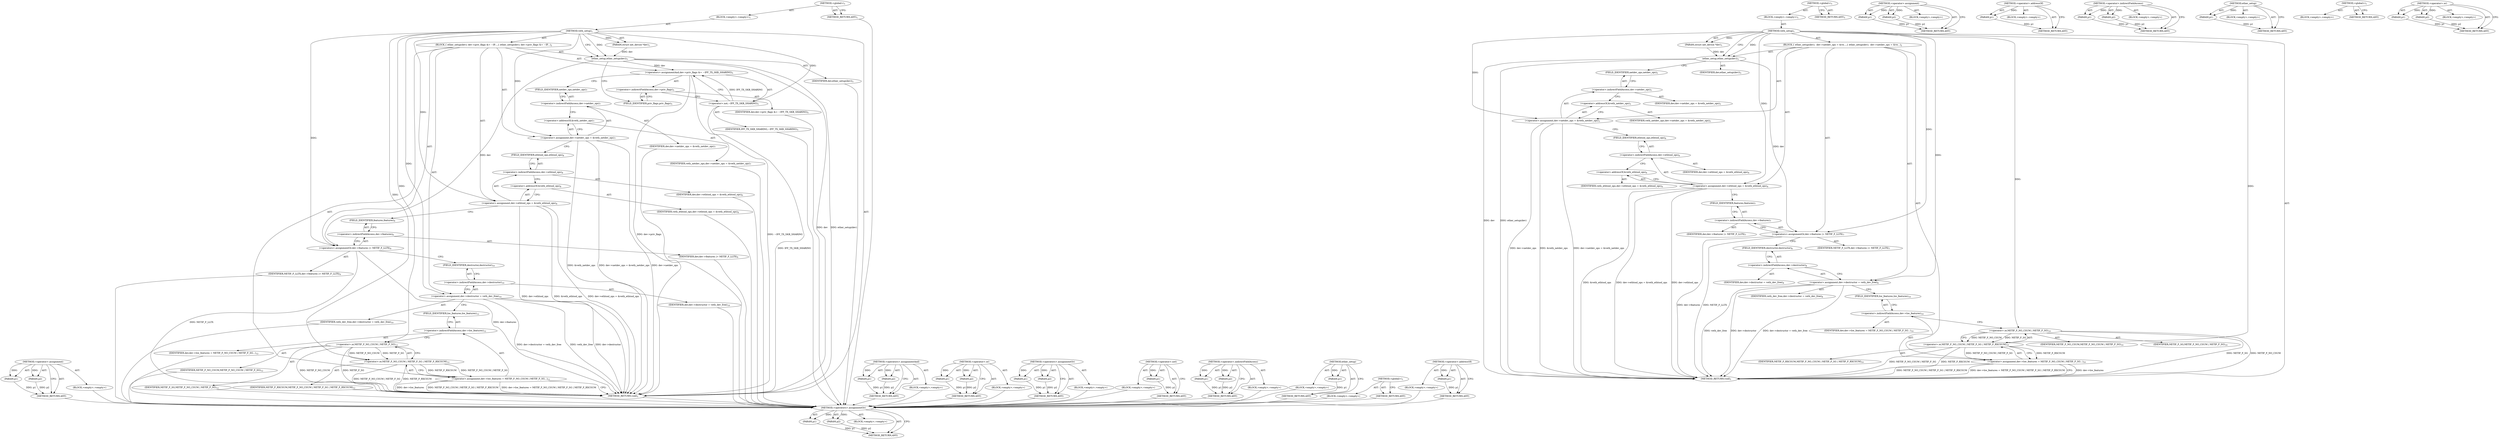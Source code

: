 digraph "&lt;operator&gt;.addressOf" {
vulnerable_79 [label=<(METHOD,&lt;operators&gt;.assignmentOr)>];
vulnerable_80 [label=<(PARAM,p1)>];
vulnerable_81 [label=<(PARAM,p2)>];
vulnerable_82 [label=<(BLOCK,&lt;empty&gt;,&lt;empty&gt;)>];
vulnerable_83 [label=<(METHOD_RETURN,ANY)>];
vulnerable_6 [label=<(METHOD,&lt;global&gt;)<SUB>1</SUB>>];
vulnerable_7 [label=<(BLOCK,&lt;empty&gt;,&lt;empty&gt;)<SUB>1</SUB>>];
vulnerable_8 [label=<(METHOD,veth_setup)<SUB>1</SUB>>];
vulnerable_9 [label=<(PARAM,struct net_device *dev)<SUB>1</SUB>>];
vulnerable_10 [label=<(BLOCK,{
 	ether_setup(dev);
 
 	dev-&gt;netdev_ops = &amp;ve...,{
 	ether_setup(dev);
 
 	dev-&gt;netdev_ops = &amp;ve...)<SUB>2</SUB>>];
vulnerable_11 [label=<(ether_setup,ether_setup(dev))<SUB>3</SUB>>];
vulnerable_12 [label=<(IDENTIFIER,dev,ether_setup(dev))<SUB>3</SUB>>];
vulnerable_13 [label=<(&lt;operator&gt;.assignment,dev-&gt;netdev_ops = &amp;veth_netdev_ops)<SUB>5</SUB>>];
vulnerable_14 [label=<(&lt;operator&gt;.indirectFieldAccess,dev-&gt;netdev_ops)<SUB>5</SUB>>];
vulnerable_15 [label=<(IDENTIFIER,dev,dev-&gt;netdev_ops = &amp;veth_netdev_ops)<SUB>5</SUB>>];
vulnerable_16 [label=<(FIELD_IDENTIFIER,netdev_ops,netdev_ops)<SUB>5</SUB>>];
vulnerable_17 [label=<(&lt;operator&gt;.addressOf,&amp;veth_netdev_ops)<SUB>5</SUB>>];
vulnerable_18 [label=<(IDENTIFIER,veth_netdev_ops,dev-&gt;netdev_ops = &amp;veth_netdev_ops)<SUB>5</SUB>>];
vulnerable_19 [label=<(&lt;operator&gt;.assignment,dev-&gt;ethtool_ops = &amp;veth_ethtool_ops)<SUB>6</SUB>>];
vulnerable_20 [label=<(&lt;operator&gt;.indirectFieldAccess,dev-&gt;ethtool_ops)<SUB>6</SUB>>];
vulnerable_21 [label=<(IDENTIFIER,dev,dev-&gt;ethtool_ops = &amp;veth_ethtool_ops)<SUB>6</SUB>>];
vulnerable_22 [label=<(FIELD_IDENTIFIER,ethtool_ops,ethtool_ops)<SUB>6</SUB>>];
vulnerable_23 [label=<(&lt;operator&gt;.addressOf,&amp;veth_ethtool_ops)<SUB>6</SUB>>];
vulnerable_24 [label=<(IDENTIFIER,veth_ethtool_ops,dev-&gt;ethtool_ops = &amp;veth_ethtool_ops)<SUB>6</SUB>>];
vulnerable_25 [label=<(&lt;operators&gt;.assignmentOr,dev-&gt;features |= NETIF_F_LLTX)<SUB>7</SUB>>];
vulnerable_26 [label=<(&lt;operator&gt;.indirectFieldAccess,dev-&gt;features)<SUB>7</SUB>>];
vulnerable_27 [label=<(IDENTIFIER,dev,dev-&gt;features |= NETIF_F_LLTX)<SUB>7</SUB>>];
vulnerable_28 [label=<(FIELD_IDENTIFIER,features,features)<SUB>7</SUB>>];
vulnerable_29 [label=<(IDENTIFIER,NETIF_F_LLTX,dev-&gt;features |= NETIF_F_LLTX)<SUB>7</SUB>>];
vulnerable_30 [label=<(&lt;operator&gt;.assignment,dev-&gt;destructor = veth_dev_free)<SUB>8</SUB>>];
vulnerable_31 [label=<(&lt;operator&gt;.indirectFieldAccess,dev-&gt;destructor)<SUB>8</SUB>>];
vulnerable_32 [label=<(IDENTIFIER,dev,dev-&gt;destructor = veth_dev_free)<SUB>8</SUB>>];
vulnerable_33 [label=<(FIELD_IDENTIFIER,destructor,destructor)<SUB>8</SUB>>];
vulnerable_34 [label=<(IDENTIFIER,veth_dev_free,dev-&gt;destructor = veth_dev_free)<SUB>8</SUB>>];
vulnerable_35 [label=<(&lt;operator&gt;.assignment,dev-&gt;hw_features = NETIF_F_NO_CSUM | NETIF_F_SG...)<SUB>10</SUB>>];
vulnerable_36 [label=<(&lt;operator&gt;.indirectFieldAccess,dev-&gt;hw_features)<SUB>10</SUB>>];
vulnerable_37 [label=<(IDENTIFIER,dev,dev-&gt;hw_features = NETIF_F_NO_CSUM | NETIF_F_SG...)<SUB>10</SUB>>];
vulnerable_38 [label=<(FIELD_IDENTIFIER,hw_features,hw_features)<SUB>10</SUB>>];
vulnerable_39 [label=<(&lt;operator&gt;.or,NETIF_F_NO_CSUM | NETIF_F_SG | NETIF_F_RXCSUM)<SUB>10</SUB>>];
vulnerable_40 [label=<(&lt;operator&gt;.or,NETIF_F_NO_CSUM | NETIF_F_SG)<SUB>10</SUB>>];
vulnerable_41 [label=<(IDENTIFIER,NETIF_F_NO_CSUM,NETIF_F_NO_CSUM | NETIF_F_SG)<SUB>10</SUB>>];
vulnerable_42 [label=<(IDENTIFIER,NETIF_F_SG,NETIF_F_NO_CSUM | NETIF_F_SG)<SUB>10</SUB>>];
vulnerable_43 [label=<(IDENTIFIER,NETIF_F_RXCSUM,NETIF_F_NO_CSUM | NETIF_F_SG | NETIF_F_RXCSUM)<SUB>10</SUB>>];
vulnerable_44 [label=<(METHOD_RETURN,void)<SUB>1</SUB>>];
vulnerable_46 [label=<(METHOD_RETURN,ANY)<SUB>1</SUB>>];
vulnerable_65 [label=<(METHOD,&lt;operator&gt;.assignment)>];
vulnerable_66 [label=<(PARAM,p1)>];
vulnerable_67 [label=<(PARAM,p2)>];
vulnerable_68 [label=<(BLOCK,&lt;empty&gt;,&lt;empty&gt;)>];
vulnerable_69 [label=<(METHOD_RETURN,ANY)>];
vulnerable_75 [label=<(METHOD,&lt;operator&gt;.addressOf)>];
vulnerable_76 [label=<(PARAM,p1)>];
vulnerable_77 [label=<(BLOCK,&lt;empty&gt;,&lt;empty&gt;)>];
vulnerable_78 [label=<(METHOD_RETURN,ANY)>];
vulnerable_70 [label=<(METHOD,&lt;operator&gt;.indirectFieldAccess)>];
vulnerable_71 [label=<(PARAM,p1)>];
vulnerable_72 [label=<(PARAM,p2)>];
vulnerable_73 [label=<(BLOCK,&lt;empty&gt;,&lt;empty&gt;)>];
vulnerable_74 [label=<(METHOD_RETURN,ANY)>];
vulnerable_61 [label=<(METHOD,ether_setup)>];
vulnerable_62 [label=<(PARAM,p1)>];
vulnerable_63 [label=<(BLOCK,&lt;empty&gt;,&lt;empty&gt;)>];
vulnerable_64 [label=<(METHOD_RETURN,ANY)>];
vulnerable_55 [label=<(METHOD,&lt;global&gt;)<SUB>1</SUB>>];
vulnerable_56 [label=<(BLOCK,&lt;empty&gt;,&lt;empty&gt;)>];
vulnerable_57 [label=<(METHOD_RETURN,ANY)>];
vulnerable_84 [label=<(METHOD,&lt;operator&gt;.or)>];
vulnerable_85 [label=<(PARAM,p1)>];
vulnerable_86 [label=<(PARAM,p2)>];
vulnerable_87 [label=<(BLOCK,&lt;empty&gt;,&lt;empty&gt;)>];
vulnerable_88 [label=<(METHOD_RETURN,ANY)>];
fixed_85 [label=<(METHOD,&lt;operator&gt;.assignment)>];
fixed_86 [label=<(PARAM,p1)>];
fixed_87 [label=<(PARAM,p2)>];
fixed_88 [label=<(BLOCK,&lt;empty&gt;,&lt;empty&gt;)>];
fixed_89 [label=<(METHOD_RETURN,ANY)>];
fixed_6 [label=<(METHOD,&lt;global&gt;)<SUB>1</SUB>>];
fixed_7 [label=<(BLOCK,&lt;empty&gt;,&lt;empty&gt;)<SUB>1</SUB>>];
fixed_8 [label=<(METHOD,veth_setup)<SUB>1</SUB>>];
fixed_9 [label=<(PARAM,struct net_device *dev)<SUB>1</SUB>>];
fixed_10 [label=<(BLOCK,{
 	ether_setup(dev);
 
	dev-&gt;priv_flags &amp;= ~IF...,{
 	ether_setup(dev);
 
	dev-&gt;priv_flags &amp;= ~IF...)<SUB>2</SUB>>];
fixed_11 [label=<(ether_setup,ether_setup(dev))<SUB>3</SUB>>];
fixed_12 [label=<(IDENTIFIER,dev,ether_setup(dev))<SUB>3</SUB>>];
fixed_13 [label=<(&lt;operators&gt;.assignmentAnd,dev-&gt;priv_flags &amp;= ~IFF_TX_SKB_SHARING)<SUB>5</SUB>>];
fixed_14 [label=<(&lt;operator&gt;.indirectFieldAccess,dev-&gt;priv_flags)<SUB>5</SUB>>];
fixed_15 [label=<(IDENTIFIER,dev,dev-&gt;priv_flags &amp;= ~IFF_TX_SKB_SHARING)<SUB>5</SUB>>];
fixed_16 [label=<(FIELD_IDENTIFIER,priv_flags,priv_flags)<SUB>5</SUB>>];
fixed_17 [label=<(&lt;operator&gt;.not,~IFF_TX_SKB_SHARING)<SUB>5</SUB>>];
fixed_18 [label=<(IDENTIFIER,IFF_TX_SKB_SHARING,~IFF_TX_SKB_SHARING)<SUB>5</SUB>>];
fixed_19 [label=<(&lt;operator&gt;.assignment,dev-&gt;netdev_ops = &amp;veth_netdev_ops)<SUB>7</SUB>>];
fixed_20 [label=<(&lt;operator&gt;.indirectFieldAccess,dev-&gt;netdev_ops)<SUB>7</SUB>>];
fixed_21 [label=<(IDENTIFIER,dev,dev-&gt;netdev_ops = &amp;veth_netdev_ops)<SUB>7</SUB>>];
fixed_22 [label=<(FIELD_IDENTIFIER,netdev_ops,netdev_ops)<SUB>7</SUB>>];
fixed_23 [label=<(&lt;operator&gt;.addressOf,&amp;veth_netdev_ops)<SUB>7</SUB>>];
fixed_24 [label=<(IDENTIFIER,veth_netdev_ops,dev-&gt;netdev_ops = &amp;veth_netdev_ops)<SUB>7</SUB>>];
fixed_25 [label=<(&lt;operator&gt;.assignment,dev-&gt;ethtool_ops = &amp;veth_ethtool_ops)<SUB>8</SUB>>];
fixed_26 [label=<(&lt;operator&gt;.indirectFieldAccess,dev-&gt;ethtool_ops)<SUB>8</SUB>>];
fixed_27 [label=<(IDENTIFIER,dev,dev-&gt;ethtool_ops = &amp;veth_ethtool_ops)<SUB>8</SUB>>];
fixed_28 [label=<(FIELD_IDENTIFIER,ethtool_ops,ethtool_ops)<SUB>8</SUB>>];
fixed_29 [label=<(&lt;operator&gt;.addressOf,&amp;veth_ethtool_ops)<SUB>8</SUB>>];
fixed_30 [label=<(IDENTIFIER,veth_ethtool_ops,dev-&gt;ethtool_ops = &amp;veth_ethtool_ops)<SUB>8</SUB>>];
fixed_31 [label=<(&lt;operators&gt;.assignmentOr,dev-&gt;features |= NETIF_F_LLTX)<SUB>9</SUB>>];
fixed_32 [label=<(&lt;operator&gt;.indirectFieldAccess,dev-&gt;features)<SUB>9</SUB>>];
fixed_33 [label=<(IDENTIFIER,dev,dev-&gt;features |= NETIF_F_LLTX)<SUB>9</SUB>>];
fixed_34 [label=<(FIELD_IDENTIFIER,features,features)<SUB>9</SUB>>];
fixed_35 [label=<(IDENTIFIER,NETIF_F_LLTX,dev-&gt;features |= NETIF_F_LLTX)<SUB>9</SUB>>];
fixed_36 [label=<(&lt;operator&gt;.assignment,dev-&gt;destructor = veth_dev_free)<SUB>10</SUB>>];
fixed_37 [label=<(&lt;operator&gt;.indirectFieldAccess,dev-&gt;destructor)<SUB>10</SUB>>];
fixed_38 [label=<(IDENTIFIER,dev,dev-&gt;destructor = veth_dev_free)<SUB>10</SUB>>];
fixed_39 [label=<(FIELD_IDENTIFIER,destructor,destructor)<SUB>10</SUB>>];
fixed_40 [label=<(IDENTIFIER,veth_dev_free,dev-&gt;destructor = veth_dev_free)<SUB>10</SUB>>];
fixed_41 [label=<(&lt;operator&gt;.assignment,dev-&gt;hw_features = NETIF_F_NO_CSUM | NETIF_F_SG...)<SUB>12</SUB>>];
fixed_42 [label=<(&lt;operator&gt;.indirectFieldAccess,dev-&gt;hw_features)<SUB>12</SUB>>];
fixed_43 [label=<(IDENTIFIER,dev,dev-&gt;hw_features = NETIF_F_NO_CSUM | NETIF_F_SG...)<SUB>12</SUB>>];
fixed_44 [label=<(FIELD_IDENTIFIER,hw_features,hw_features)<SUB>12</SUB>>];
fixed_45 [label=<(&lt;operator&gt;.or,NETIF_F_NO_CSUM | NETIF_F_SG | NETIF_F_RXCSUM)<SUB>12</SUB>>];
fixed_46 [label=<(&lt;operator&gt;.or,NETIF_F_NO_CSUM | NETIF_F_SG)<SUB>12</SUB>>];
fixed_47 [label=<(IDENTIFIER,NETIF_F_NO_CSUM,NETIF_F_NO_CSUM | NETIF_F_SG)<SUB>12</SUB>>];
fixed_48 [label=<(IDENTIFIER,NETIF_F_SG,NETIF_F_NO_CSUM | NETIF_F_SG)<SUB>12</SUB>>];
fixed_49 [label=<(IDENTIFIER,NETIF_F_RXCSUM,NETIF_F_NO_CSUM | NETIF_F_SG | NETIF_F_RXCSUM)<SUB>12</SUB>>];
fixed_50 [label=<(METHOD_RETURN,void)<SUB>1</SUB>>];
fixed_52 [label=<(METHOD_RETURN,ANY)<SUB>1</SUB>>];
fixed_71 [label=<(METHOD,&lt;operators&gt;.assignmentAnd)>];
fixed_72 [label=<(PARAM,p1)>];
fixed_73 [label=<(PARAM,p2)>];
fixed_74 [label=<(BLOCK,&lt;empty&gt;,&lt;empty&gt;)>];
fixed_75 [label=<(METHOD_RETURN,ANY)>];
fixed_99 [label=<(METHOD,&lt;operator&gt;.or)>];
fixed_100 [label=<(PARAM,p1)>];
fixed_101 [label=<(PARAM,p2)>];
fixed_102 [label=<(BLOCK,&lt;empty&gt;,&lt;empty&gt;)>];
fixed_103 [label=<(METHOD_RETURN,ANY)>];
fixed_94 [label=<(METHOD,&lt;operators&gt;.assignmentOr)>];
fixed_95 [label=<(PARAM,p1)>];
fixed_96 [label=<(PARAM,p2)>];
fixed_97 [label=<(BLOCK,&lt;empty&gt;,&lt;empty&gt;)>];
fixed_98 [label=<(METHOD_RETURN,ANY)>];
fixed_81 [label=<(METHOD,&lt;operator&gt;.not)>];
fixed_82 [label=<(PARAM,p1)>];
fixed_83 [label=<(BLOCK,&lt;empty&gt;,&lt;empty&gt;)>];
fixed_84 [label=<(METHOD_RETURN,ANY)>];
fixed_76 [label=<(METHOD,&lt;operator&gt;.indirectFieldAccess)>];
fixed_77 [label=<(PARAM,p1)>];
fixed_78 [label=<(PARAM,p2)>];
fixed_79 [label=<(BLOCK,&lt;empty&gt;,&lt;empty&gt;)>];
fixed_80 [label=<(METHOD_RETURN,ANY)>];
fixed_67 [label=<(METHOD,ether_setup)>];
fixed_68 [label=<(PARAM,p1)>];
fixed_69 [label=<(BLOCK,&lt;empty&gt;,&lt;empty&gt;)>];
fixed_70 [label=<(METHOD_RETURN,ANY)>];
fixed_61 [label=<(METHOD,&lt;global&gt;)<SUB>1</SUB>>];
fixed_62 [label=<(BLOCK,&lt;empty&gt;,&lt;empty&gt;)>];
fixed_63 [label=<(METHOD_RETURN,ANY)>];
fixed_90 [label=<(METHOD,&lt;operator&gt;.addressOf)>];
fixed_91 [label=<(PARAM,p1)>];
fixed_92 [label=<(BLOCK,&lt;empty&gt;,&lt;empty&gt;)>];
fixed_93 [label=<(METHOD_RETURN,ANY)>];
vulnerable_79 -> vulnerable_80  [key=0, label="AST: "];
vulnerable_79 -> vulnerable_80  [key=1, label="DDG: "];
vulnerable_79 -> vulnerable_82  [key=0, label="AST: "];
vulnerable_79 -> vulnerable_81  [key=0, label="AST: "];
vulnerable_79 -> vulnerable_81  [key=1, label="DDG: "];
vulnerable_79 -> vulnerable_83  [key=0, label="AST: "];
vulnerable_79 -> vulnerable_83  [key=1, label="CFG: "];
vulnerable_80 -> vulnerable_83  [key=0, label="DDG: p1"];
vulnerable_81 -> vulnerable_83  [key=0, label="DDG: p2"];
vulnerable_6 -> vulnerable_7  [key=0, label="AST: "];
vulnerable_6 -> vulnerable_46  [key=0, label="AST: "];
vulnerable_6 -> vulnerable_46  [key=1, label="CFG: "];
vulnerable_7 -> vulnerable_8  [key=0, label="AST: "];
vulnerable_8 -> vulnerable_9  [key=0, label="AST: "];
vulnerable_8 -> vulnerable_9  [key=1, label="DDG: "];
vulnerable_8 -> vulnerable_10  [key=0, label="AST: "];
vulnerable_8 -> vulnerable_44  [key=0, label="AST: "];
vulnerable_8 -> vulnerable_11  [key=0, label="CFG: "];
vulnerable_8 -> vulnerable_11  [key=1, label="DDG: "];
vulnerable_8 -> vulnerable_13  [key=0, label="DDG: "];
vulnerable_8 -> vulnerable_19  [key=0, label="DDG: "];
vulnerable_8 -> vulnerable_25  [key=0, label="DDG: "];
vulnerable_8 -> vulnerable_30  [key=0, label="DDG: "];
vulnerable_8 -> vulnerable_39  [key=0, label="DDG: "];
vulnerable_8 -> vulnerable_40  [key=0, label="DDG: "];
vulnerable_9 -> vulnerable_11  [key=0, label="DDG: dev"];
vulnerable_10 -> vulnerable_11  [key=0, label="AST: "];
vulnerable_10 -> vulnerable_13  [key=0, label="AST: "];
vulnerable_10 -> vulnerable_19  [key=0, label="AST: "];
vulnerable_10 -> vulnerable_25  [key=0, label="AST: "];
vulnerable_10 -> vulnerable_30  [key=0, label="AST: "];
vulnerable_10 -> vulnerable_35  [key=0, label="AST: "];
vulnerable_11 -> vulnerable_12  [key=0, label="AST: "];
vulnerable_11 -> vulnerable_16  [key=0, label="CFG: "];
vulnerable_11 -> vulnerable_44  [key=0, label="DDG: dev"];
vulnerable_11 -> vulnerable_44  [key=1, label="DDG: ether_setup(dev)"];
vulnerable_11 -> vulnerable_25  [key=0, label="DDG: dev"];
vulnerable_13 -> vulnerable_14  [key=0, label="AST: "];
vulnerable_13 -> vulnerable_17  [key=0, label="AST: "];
vulnerable_13 -> vulnerable_22  [key=0, label="CFG: "];
vulnerable_13 -> vulnerable_44  [key=0, label="DDG: dev-&gt;netdev_ops"];
vulnerable_13 -> vulnerable_44  [key=1, label="DDG: &amp;veth_netdev_ops"];
vulnerable_13 -> vulnerable_44  [key=2, label="DDG: dev-&gt;netdev_ops = &amp;veth_netdev_ops"];
vulnerable_14 -> vulnerable_15  [key=0, label="AST: "];
vulnerable_14 -> vulnerable_16  [key=0, label="AST: "];
vulnerable_14 -> vulnerable_17  [key=0, label="CFG: "];
vulnerable_16 -> vulnerable_14  [key=0, label="CFG: "];
vulnerable_17 -> vulnerable_18  [key=0, label="AST: "];
vulnerable_17 -> vulnerable_13  [key=0, label="CFG: "];
vulnerable_19 -> vulnerable_20  [key=0, label="AST: "];
vulnerable_19 -> vulnerable_23  [key=0, label="AST: "];
vulnerable_19 -> vulnerable_28  [key=0, label="CFG: "];
vulnerable_19 -> vulnerable_44  [key=0, label="DDG: dev-&gt;ethtool_ops"];
vulnerable_19 -> vulnerable_44  [key=1, label="DDG: &amp;veth_ethtool_ops"];
vulnerable_19 -> vulnerable_44  [key=2, label="DDG: dev-&gt;ethtool_ops = &amp;veth_ethtool_ops"];
vulnerable_20 -> vulnerable_21  [key=0, label="AST: "];
vulnerable_20 -> vulnerable_22  [key=0, label="AST: "];
vulnerable_20 -> vulnerable_23  [key=0, label="CFG: "];
vulnerable_22 -> vulnerable_20  [key=0, label="CFG: "];
vulnerable_23 -> vulnerable_24  [key=0, label="AST: "];
vulnerable_23 -> vulnerable_19  [key=0, label="CFG: "];
vulnerable_25 -> vulnerable_26  [key=0, label="AST: "];
vulnerable_25 -> vulnerable_29  [key=0, label="AST: "];
vulnerable_25 -> vulnerable_33  [key=0, label="CFG: "];
vulnerable_25 -> vulnerable_44  [key=0, label="DDG: dev-&gt;features"];
vulnerable_25 -> vulnerable_44  [key=1, label="DDG: NETIF_F_LLTX"];
vulnerable_26 -> vulnerable_27  [key=0, label="AST: "];
vulnerable_26 -> vulnerable_28  [key=0, label="AST: "];
vulnerable_26 -> vulnerable_25  [key=0, label="CFG: "];
vulnerable_28 -> vulnerable_26  [key=0, label="CFG: "];
vulnerable_30 -> vulnerable_31  [key=0, label="AST: "];
vulnerable_30 -> vulnerable_34  [key=0, label="AST: "];
vulnerable_30 -> vulnerable_38  [key=0, label="CFG: "];
vulnerable_30 -> vulnerable_44  [key=0, label="DDG: dev-&gt;destructor"];
vulnerable_30 -> vulnerable_44  [key=1, label="DDG: dev-&gt;destructor = veth_dev_free"];
vulnerable_30 -> vulnerable_44  [key=2, label="DDG: veth_dev_free"];
vulnerable_31 -> vulnerable_32  [key=0, label="AST: "];
vulnerable_31 -> vulnerable_33  [key=0, label="AST: "];
vulnerable_31 -> vulnerable_30  [key=0, label="CFG: "];
vulnerable_33 -> vulnerable_31  [key=0, label="CFG: "];
vulnerable_35 -> vulnerable_36  [key=0, label="AST: "];
vulnerable_35 -> vulnerable_39  [key=0, label="AST: "];
vulnerable_35 -> vulnerable_44  [key=0, label="CFG: "];
vulnerable_35 -> vulnerable_44  [key=1, label="DDG: dev-&gt;hw_features"];
vulnerable_35 -> vulnerable_44  [key=2, label="DDG: NETIF_F_NO_CSUM | NETIF_F_SG | NETIF_F_RXCSUM"];
vulnerable_35 -> vulnerable_44  [key=3, label="DDG: dev-&gt;hw_features = NETIF_F_NO_CSUM | NETIF_F_SG | NETIF_F_RXCSUM"];
vulnerable_36 -> vulnerable_37  [key=0, label="AST: "];
vulnerable_36 -> vulnerable_38  [key=0, label="AST: "];
vulnerable_36 -> vulnerable_40  [key=0, label="CFG: "];
vulnerable_38 -> vulnerable_36  [key=0, label="CFG: "];
vulnerable_39 -> vulnerable_40  [key=0, label="AST: "];
vulnerable_39 -> vulnerable_43  [key=0, label="AST: "];
vulnerable_39 -> vulnerable_35  [key=0, label="CFG: "];
vulnerable_39 -> vulnerable_35  [key=1, label="DDG: NETIF_F_NO_CSUM | NETIF_F_SG"];
vulnerable_39 -> vulnerable_35  [key=2, label="DDG: NETIF_F_RXCSUM"];
vulnerable_39 -> vulnerable_44  [key=0, label="DDG: NETIF_F_NO_CSUM | NETIF_F_SG"];
vulnerable_39 -> vulnerable_44  [key=1, label="DDG: NETIF_F_RXCSUM"];
vulnerable_40 -> vulnerable_41  [key=0, label="AST: "];
vulnerable_40 -> vulnerable_42  [key=0, label="AST: "];
vulnerable_40 -> vulnerable_39  [key=0, label="CFG: "];
vulnerable_40 -> vulnerable_39  [key=1, label="DDG: NETIF_F_NO_CSUM"];
vulnerable_40 -> vulnerable_39  [key=2, label="DDG: NETIF_F_SG"];
vulnerable_40 -> vulnerable_44  [key=0, label="DDG: NETIF_F_SG"];
vulnerable_40 -> vulnerable_44  [key=1, label="DDG: NETIF_F_NO_CSUM"];
vulnerable_65 -> vulnerable_66  [key=0, label="AST: "];
vulnerable_65 -> vulnerable_66  [key=1, label="DDG: "];
vulnerable_65 -> vulnerable_68  [key=0, label="AST: "];
vulnerable_65 -> vulnerable_67  [key=0, label="AST: "];
vulnerable_65 -> vulnerable_67  [key=1, label="DDG: "];
vulnerable_65 -> vulnerable_69  [key=0, label="AST: "];
vulnerable_65 -> vulnerable_69  [key=1, label="CFG: "];
vulnerable_66 -> vulnerable_69  [key=0, label="DDG: p1"];
vulnerable_67 -> vulnerable_69  [key=0, label="DDG: p2"];
vulnerable_75 -> vulnerable_76  [key=0, label="AST: "];
vulnerable_75 -> vulnerable_76  [key=1, label="DDG: "];
vulnerable_75 -> vulnerable_77  [key=0, label="AST: "];
vulnerable_75 -> vulnerable_78  [key=0, label="AST: "];
vulnerable_75 -> vulnerable_78  [key=1, label="CFG: "];
vulnerable_76 -> vulnerable_78  [key=0, label="DDG: p1"];
vulnerable_70 -> vulnerable_71  [key=0, label="AST: "];
vulnerable_70 -> vulnerable_71  [key=1, label="DDG: "];
vulnerable_70 -> vulnerable_73  [key=0, label="AST: "];
vulnerable_70 -> vulnerable_72  [key=0, label="AST: "];
vulnerable_70 -> vulnerable_72  [key=1, label="DDG: "];
vulnerable_70 -> vulnerable_74  [key=0, label="AST: "];
vulnerable_70 -> vulnerable_74  [key=1, label="CFG: "];
vulnerable_71 -> vulnerable_74  [key=0, label="DDG: p1"];
vulnerable_72 -> vulnerable_74  [key=0, label="DDG: p2"];
vulnerable_61 -> vulnerable_62  [key=0, label="AST: "];
vulnerable_61 -> vulnerable_62  [key=1, label="DDG: "];
vulnerable_61 -> vulnerable_63  [key=0, label="AST: "];
vulnerable_61 -> vulnerable_64  [key=0, label="AST: "];
vulnerable_61 -> vulnerable_64  [key=1, label="CFG: "];
vulnerable_62 -> vulnerable_64  [key=0, label="DDG: p1"];
vulnerable_55 -> vulnerable_56  [key=0, label="AST: "];
vulnerable_55 -> vulnerable_57  [key=0, label="AST: "];
vulnerable_55 -> vulnerable_57  [key=1, label="CFG: "];
vulnerable_84 -> vulnerable_85  [key=0, label="AST: "];
vulnerable_84 -> vulnerable_85  [key=1, label="DDG: "];
vulnerable_84 -> vulnerable_87  [key=0, label="AST: "];
vulnerable_84 -> vulnerable_86  [key=0, label="AST: "];
vulnerable_84 -> vulnerable_86  [key=1, label="DDG: "];
vulnerable_84 -> vulnerable_88  [key=0, label="AST: "];
vulnerable_84 -> vulnerable_88  [key=1, label="CFG: "];
vulnerable_85 -> vulnerable_88  [key=0, label="DDG: p1"];
vulnerable_86 -> vulnerable_88  [key=0, label="DDG: p2"];
fixed_85 -> fixed_86  [key=0, label="AST: "];
fixed_85 -> fixed_86  [key=1, label="DDG: "];
fixed_85 -> fixed_88  [key=0, label="AST: "];
fixed_85 -> fixed_87  [key=0, label="AST: "];
fixed_85 -> fixed_87  [key=1, label="DDG: "];
fixed_85 -> fixed_89  [key=0, label="AST: "];
fixed_85 -> fixed_89  [key=1, label="CFG: "];
fixed_86 -> fixed_89  [key=0, label="DDG: p1"];
fixed_87 -> fixed_89  [key=0, label="DDG: p2"];
fixed_88 -> vulnerable_79  [key=0];
fixed_89 -> vulnerable_79  [key=0];
fixed_6 -> fixed_7  [key=0, label="AST: "];
fixed_6 -> fixed_52  [key=0, label="AST: "];
fixed_6 -> fixed_52  [key=1, label="CFG: "];
fixed_7 -> fixed_8  [key=0, label="AST: "];
fixed_8 -> fixed_9  [key=0, label="AST: "];
fixed_8 -> fixed_9  [key=1, label="DDG: "];
fixed_8 -> fixed_10  [key=0, label="AST: "];
fixed_8 -> fixed_50  [key=0, label="AST: "];
fixed_8 -> fixed_11  [key=0, label="CFG: "];
fixed_8 -> fixed_11  [key=1, label="DDG: "];
fixed_8 -> fixed_19  [key=0, label="DDG: "];
fixed_8 -> fixed_25  [key=0, label="DDG: "];
fixed_8 -> fixed_31  [key=0, label="DDG: "];
fixed_8 -> fixed_36  [key=0, label="DDG: "];
fixed_8 -> fixed_17  [key=0, label="DDG: "];
fixed_8 -> fixed_45  [key=0, label="DDG: "];
fixed_8 -> fixed_46  [key=0, label="DDG: "];
fixed_9 -> fixed_11  [key=0, label="DDG: dev"];
fixed_10 -> fixed_11  [key=0, label="AST: "];
fixed_10 -> fixed_13  [key=0, label="AST: "];
fixed_10 -> fixed_19  [key=0, label="AST: "];
fixed_10 -> fixed_25  [key=0, label="AST: "];
fixed_10 -> fixed_31  [key=0, label="AST: "];
fixed_10 -> fixed_36  [key=0, label="AST: "];
fixed_10 -> fixed_41  [key=0, label="AST: "];
fixed_11 -> fixed_12  [key=0, label="AST: "];
fixed_11 -> fixed_16  [key=0, label="CFG: "];
fixed_11 -> fixed_50  [key=0, label="DDG: dev"];
fixed_11 -> fixed_50  [key=1, label="DDG: ether_setup(dev)"];
fixed_11 -> fixed_13  [key=0, label="DDG: dev"];
fixed_11 -> fixed_31  [key=0, label="DDG: dev"];
fixed_12 -> vulnerable_79  [key=0];
fixed_13 -> fixed_14  [key=0, label="AST: "];
fixed_13 -> fixed_17  [key=0, label="AST: "];
fixed_13 -> fixed_22  [key=0, label="CFG: "];
fixed_13 -> fixed_50  [key=0, label="DDG: dev-&gt;priv_flags"];
fixed_13 -> fixed_50  [key=1, label="DDG: ~IFF_TX_SKB_SHARING"];
fixed_14 -> fixed_15  [key=0, label="AST: "];
fixed_14 -> fixed_16  [key=0, label="AST: "];
fixed_14 -> fixed_17  [key=0, label="CFG: "];
fixed_15 -> vulnerable_79  [key=0];
fixed_16 -> fixed_14  [key=0, label="CFG: "];
fixed_17 -> fixed_18  [key=0, label="AST: "];
fixed_17 -> fixed_13  [key=0, label="CFG: "];
fixed_17 -> fixed_13  [key=1, label="DDG: IFF_TX_SKB_SHARING"];
fixed_17 -> fixed_50  [key=0, label="DDG: IFF_TX_SKB_SHARING"];
fixed_18 -> vulnerable_79  [key=0];
fixed_19 -> fixed_20  [key=0, label="AST: "];
fixed_19 -> fixed_23  [key=0, label="AST: "];
fixed_19 -> fixed_28  [key=0, label="CFG: "];
fixed_19 -> fixed_50  [key=0, label="DDG: dev-&gt;netdev_ops"];
fixed_19 -> fixed_50  [key=1, label="DDG: &amp;veth_netdev_ops"];
fixed_19 -> fixed_50  [key=2, label="DDG: dev-&gt;netdev_ops = &amp;veth_netdev_ops"];
fixed_20 -> fixed_21  [key=0, label="AST: "];
fixed_20 -> fixed_22  [key=0, label="AST: "];
fixed_20 -> fixed_23  [key=0, label="CFG: "];
fixed_21 -> vulnerable_79  [key=0];
fixed_22 -> fixed_20  [key=0, label="CFG: "];
fixed_23 -> fixed_24  [key=0, label="AST: "];
fixed_23 -> fixed_19  [key=0, label="CFG: "];
fixed_24 -> vulnerable_79  [key=0];
fixed_25 -> fixed_26  [key=0, label="AST: "];
fixed_25 -> fixed_29  [key=0, label="AST: "];
fixed_25 -> fixed_34  [key=0, label="CFG: "];
fixed_25 -> fixed_50  [key=0, label="DDG: dev-&gt;ethtool_ops"];
fixed_25 -> fixed_50  [key=1, label="DDG: &amp;veth_ethtool_ops"];
fixed_25 -> fixed_50  [key=2, label="DDG: dev-&gt;ethtool_ops = &amp;veth_ethtool_ops"];
fixed_26 -> fixed_27  [key=0, label="AST: "];
fixed_26 -> fixed_28  [key=0, label="AST: "];
fixed_26 -> fixed_29  [key=0, label="CFG: "];
fixed_27 -> vulnerable_79  [key=0];
fixed_28 -> fixed_26  [key=0, label="CFG: "];
fixed_29 -> fixed_30  [key=0, label="AST: "];
fixed_29 -> fixed_25  [key=0, label="CFG: "];
fixed_30 -> vulnerable_79  [key=0];
fixed_31 -> fixed_32  [key=0, label="AST: "];
fixed_31 -> fixed_35  [key=0, label="AST: "];
fixed_31 -> fixed_39  [key=0, label="CFG: "];
fixed_31 -> fixed_50  [key=0, label="DDG: dev-&gt;features"];
fixed_31 -> fixed_50  [key=1, label="DDG: NETIF_F_LLTX"];
fixed_32 -> fixed_33  [key=0, label="AST: "];
fixed_32 -> fixed_34  [key=0, label="AST: "];
fixed_32 -> fixed_31  [key=0, label="CFG: "];
fixed_33 -> vulnerable_79  [key=0];
fixed_34 -> fixed_32  [key=0, label="CFG: "];
fixed_35 -> vulnerable_79  [key=0];
fixed_36 -> fixed_37  [key=0, label="AST: "];
fixed_36 -> fixed_40  [key=0, label="AST: "];
fixed_36 -> fixed_44  [key=0, label="CFG: "];
fixed_36 -> fixed_50  [key=0, label="DDG: dev-&gt;destructor"];
fixed_36 -> fixed_50  [key=1, label="DDG: dev-&gt;destructor = veth_dev_free"];
fixed_36 -> fixed_50  [key=2, label="DDG: veth_dev_free"];
fixed_37 -> fixed_38  [key=0, label="AST: "];
fixed_37 -> fixed_39  [key=0, label="AST: "];
fixed_37 -> fixed_36  [key=0, label="CFG: "];
fixed_38 -> vulnerable_79  [key=0];
fixed_39 -> fixed_37  [key=0, label="CFG: "];
fixed_40 -> vulnerable_79  [key=0];
fixed_41 -> fixed_42  [key=0, label="AST: "];
fixed_41 -> fixed_45  [key=0, label="AST: "];
fixed_41 -> fixed_50  [key=0, label="CFG: "];
fixed_41 -> fixed_50  [key=1, label="DDG: dev-&gt;hw_features"];
fixed_41 -> fixed_50  [key=2, label="DDG: NETIF_F_NO_CSUM | NETIF_F_SG | NETIF_F_RXCSUM"];
fixed_41 -> fixed_50  [key=3, label="DDG: dev-&gt;hw_features = NETIF_F_NO_CSUM | NETIF_F_SG | NETIF_F_RXCSUM"];
fixed_42 -> fixed_43  [key=0, label="AST: "];
fixed_42 -> fixed_44  [key=0, label="AST: "];
fixed_42 -> fixed_46  [key=0, label="CFG: "];
fixed_43 -> vulnerable_79  [key=0];
fixed_44 -> fixed_42  [key=0, label="CFG: "];
fixed_45 -> fixed_46  [key=0, label="AST: "];
fixed_45 -> fixed_49  [key=0, label="AST: "];
fixed_45 -> fixed_41  [key=0, label="CFG: "];
fixed_45 -> fixed_41  [key=1, label="DDG: NETIF_F_NO_CSUM | NETIF_F_SG"];
fixed_45 -> fixed_41  [key=2, label="DDG: NETIF_F_RXCSUM"];
fixed_45 -> fixed_50  [key=0, label="DDG: NETIF_F_NO_CSUM | NETIF_F_SG"];
fixed_45 -> fixed_50  [key=1, label="DDG: NETIF_F_RXCSUM"];
fixed_46 -> fixed_47  [key=0, label="AST: "];
fixed_46 -> fixed_48  [key=0, label="AST: "];
fixed_46 -> fixed_45  [key=0, label="CFG: "];
fixed_46 -> fixed_45  [key=1, label="DDG: NETIF_F_NO_CSUM"];
fixed_46 -> fixed_45  [key=2, label="DDG: NETIF_F_SG"];
fixed_46 -> fixed_50  [key=0, label="DDG: NETIF_F_SG"];
fixed_46 -> fixed_50  [key=1, label="DDG: NETIF_F_NO_CSUM"];
fixed_47 -> vulnerable_79  [key=0];
fixed_48 -> vulnerable_79  [key=0];
fixed_49 -> vulnerable_79  [key=0];
fixed_50 -> vulnerable_79  [key=0];
fixed_52 -> vulnerable_79  [key=0];
fixed_71 -> fixed_72  [key=0, label="AST: "];
fixed_71 -> fixed_72  [key=1, label="DDG: "];
fixed_71 -> fixed_74  [key=0, label="AST: "];
fixed_71 -> fixed_73  [key=0, label="AST: "];
fixed_71 -> fixed_73  [key=1, label="DDG: "];
fixed_71 -> fixed_75  [key=0, label="AST: "];
fixed_71 -> fixed_75  [key=1, label="CFG: "];
fixed_72 -> fixed_75  [key=0, label="DDG: p1"];
fixed_73 -> fixed_75  [key=0, label="DDG: p2"];
fixed_74 -> vulnerable_79  [key=0];
fixed_75 -> vulnerable_79  [key=0];
fixed_99 -> fixed_100  [key=0, label="AST: "];
fixed_99 -> fixed_100  [key=1, label="DDG: "];
fixed_99 -> fixed_102  [key=0, label="AST: "];
fixed_99 -> fixed_101  [key=0, label="AST: "];
fixed_99 -> fixed_101  [key=1, label="DDG: "];
fixed_99 -> fixed_103  [key=0, label="AST: "];
fixed_99 -> fixed_103  [key=1, label="CFG: "];
fixed_100 -> fixed_103  [key=0, label="DDG: p1"];
fixed_101 -> fixed_103  [key=0, label="DDG: p2"];
fixed_102 -> vulnerable_79  [key=0];
fixed_103 -> vulnerable_79  [key=0];
fixed_94 -> fixed_95  [key=0, label="AST: "];
fixed_94 -> fixed_95  [key=1, label="DDG: "];
fixed_94 -> fixed_97  [key=0, label="AST: "];
fixed_94 -> fixed_96  [key=0, label="AST: "];
fixed_94 -> fixed_96  [key=1, label="DDG: "];
fixed_94 -> fixed_98  [key=0, label="AST: "];
fixed_94 -> fixed_98  [key=1, label="CFG: "];
fixed_95 -> fixed_98  [key=0, label="DDG: p1"];
fixed_96 -> fixed_98  [key=0, label="DDG: p2"];
fixed_97 -> vulnerable_79  [key=0];
fixed_98 -> vulnerable_79  [key=0];
fixed_81 -> fixed_82  [key=0, label="AST: "];
fixed_81 -> fixed_82  [key=1, label="DDG: "];
fixed_81 -> fixed_83  [key=0, label="AST: "];
fixed_81 -> fixed_84  [key=0, label="AST: "];
fixed_81 -> fixed_84  [key=1, label="CFG: "];
fixed_82 -> fixed_84  [key=0, label="DDG: p1"];
fixed_83 -> vulnerable_79  [key=0];
fixed_84 -> vulnerable_79  [key=0];
fixed_76 -> fixed_77  [key=0, label="AST: "];
fixed_76 -> fixed_77  [key=1, label="DDG: "];
fixed_76 -> fixed_79  [key=0, label="AST: "];
fixed_76 -> fixed_78  [key=0, label="AST: "];
fixed_76 -> fixed_78  [key=1, label="DDG: "];
fixed_76 -> fixed_80  [key=0, label="AST: "];
fixed_76 -> fixed_80  [key=1, label="CFG: "];
fixed_77 -> fixed_80  [key=0, label="DDG: p1"];
fixed_78 -> fixed_80  [key=0, label="DDG: p2"];
fixed_79 -> vulnerable_79  [key=0];
fixed_80 -> vulnerable_79  [key=0];
fixed_67 -> fixed_68  [key=0, label="AST: "];
fixed_67 -> fixed_68  [key=1, label="DDG: "];
fixed_67 -> fixed_69  [key=0, label="AST: "];
fixed_67 -> fixed_70  [key=0, label="AST: "];
fixed_67 -> fixed_70  [key=1, label="CFG: "];
fixed_68 -> fixed_70  [key=0, label="DDG: p1"];
fixed_69 -> vulnerable_79  [key=0];
fixed_70 -> vulnerable_79  [key=0];
fixed_61 -> fixed_62  [key=0, label="AST: "];
fixed_61 -> fixed_63  [key=0, label="AST: "];
fixed_61 -> fixed_63  [key=1, label="CFG: "];
fixed_62 -> vulnerable_79  [key=0];
fixed_63 -> vulnerable_79  [key=0];
fixed_90 -> fixed_91  [key=0, label="AST: "];
fixed_90 -> fixed_91  [key=1, label="DDG: "];
fixed_90 -> fixed_92  [key=0, label="AST: "];
fixed_90 -> fixed_93  [key=0, label="AST: "];
fixed_90 -> fixed_93  [key=1, label="CFG: "];
fixed_91 -> fixed_93  [key=0, label="DDG: p1"];
fixed_92 -> vulnerable_79  [key=0];
fixed_93 -> vulnerable_79  [key=0];
}
